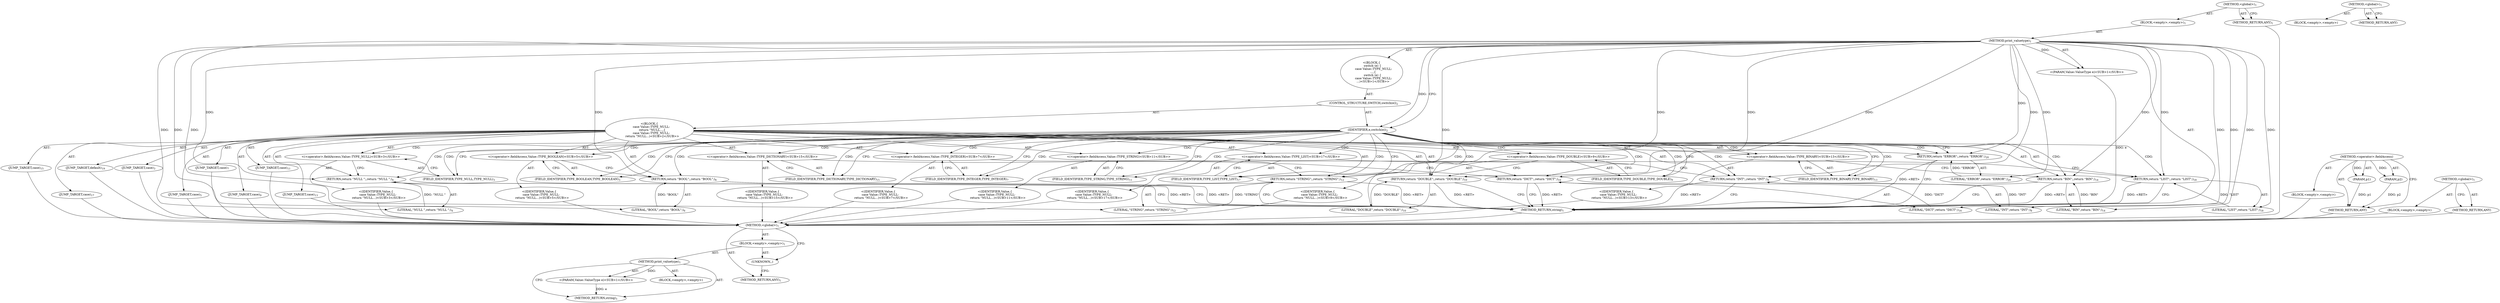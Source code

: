 digraph "&lt;global&gt;" {
vulnerable_6 [label=<(METHOD,&lt;global&gt;)<SUB>1</SUB>>];
vulnerable_7 [label=<(BLOCK,&lt;empty&gt;,&lt;empty&gt;)<SUB>1</SUB>>];
vulnerable_8 [label=<(METHOD,print_valuetype)<SUB>1</SUB>>];
vulnerable_9 [label="<(PARAM,Value::ValueType e)<SUB>1</SUB>>"];
vulnerable_10 [label="<(BLOCK,{
  switch (e) {
    case Value::TYPE_NULL:
   ...,{
  switch (e) {
    case Value::TYPE_NULL:
   ...)<SUB>1</SUB>>"];
vulnerable_11 [label=<(CONTROL_STRUCTURE,SWITCH,switch(e))<SUB>2</SUB>>];
vulnerable_12 [label=<(IDENTIFIER,e,switch(e))<SUB>2</SUB>>];
vulnerable_13 [label="<(BLOCK,{
    case Value::TYPE_NULL:
      return &quot;NULL...,{
    case Value::TYPE_NULL:
      return &quot;NULL...)<SUB>2</SUB>>"];
vulnerable_14 [label=<(JUMP_TARGET,case)<SUB>3</SUB>>];
vulnerable_15 [label="<(&lt;operator&gt;.fieldAccess,Value::TYPE_NULL)<SUB>3</SUB>>"];
vulnerable_16 [label="<(IDENTIFIER,Value,{
    case Value::TYPE_NULL:
      return &quot;NULL...)<SUB>3</SUB>>"];
vulnerable_17 [label=<(FIELD_IDENTIFIER,TYPE_NULL,TYPE_NULL)<SUB>3</SUB>>];
vulnerable_18 [label=<(RETURN,return &quot;NULL &quot;;,return &quot;NULL &quot;;)<SUB>4</SUB>>];
vulnerable_19 [label=<(LITERAL,&quot;NULL &quot;,return &quot;NULL &quot;;)<SUB>4</SUB>>];
vulnerable_20 [label=<(JUMP_TARGET,case)<SUB>5</SUB>>];
vulnerable_21 [label="<(&lt;operator&gt;.fieldAccess,Value::TYPE_BOOLEAN)<SUB>5</SUB>>"];
vulnerable_22 [label="<(IDENTIFIER,Value,{
    case Value::TYPE_NULL:
      return &quot;NULL...)<SUB>5</SUB>>"];
vulnerable_23 [label=<(FIELD_IDENTIFIER,TYPE_BOOLEAN,TYPE_BOOLEAN)<SUB>5</SUB>>];
vulnerable_24 [label=<(RETURN,return &quot;BOOL&quot;;,return &quot;BOOL&quot;;)<SUB>6</SUB>>];
vulnerable_25 [label=<(LITERAL,&quot;BOOL&quot;,return &quot;BOOL&quot;;)<SUB>6</SUB>>];
vulnerable_26 [label=<(JUMP_TARGET,case)<SUB>7</SUB>>];
vulnerable_27 [label="<(&lt;operator&gt;.fieldAccess,Value::TYPE_INTEGER)<SUB>7</SUB>>"];
vulnerable_28 [label="<(IDENTIFIER,Value,{
    case Value::TYPE_NULL:
      return &quot;NULL...)<SUB>7</SUB>>"];
vulnerable_29 [label=<(FIELD_IDENTIFIER,TYPE_INTEGER,TYPE_INTEGER)<SUB>7</SUB>>];
vulnerable_30 [label=<(RETURN,return &quot;INT&quot;;,return &quot;INT&quot;;)<SUB>8</SUB>>];
vulnerable_31 [label=<(LITERAL,&quot;INT&quot;,return &quot;INT&quot;;)<SUB>8</SUB>>];
vulnerable_32 [label=<(JUMP_TARGET,case)<SUB>9</SUB>>];
vulnerable_33 [label="<(&lt;operator&gt;.fieldAccess,Value::TYPE_DOUBLE)<SUB>9</SUB>>"];
vulnerable_34 [label="<(IDENTIFIER,Value,{
    case Value::TYPE_NULL:
      return &quot;NULL...)<SUB>9</SUB>>"];
vulnerable_35 [label=<(FIELD_IDENTIFIER,TYPE_DOUBLE,TYPE_DOUBLE)<SUB>9</SUB>>];
vulnerable_36 [label=<(RETURN,return &quot;DOUBLE&quot;;,return &quot;DOUBLE&quot;;)<SUB>10</SUB>>];
vulnerable_37 [label=<(LITERAL,&quot;DOUBLE&quot;,return &quot;DOUBLE&quot;;)<SUB>10</SUB>>];
vulnerable_38 [label=<(JUMP_TARGET,case)<SUB>11</SUB>>];
vulnerable_39 [label="<(&lt;operator&gt;.fieldAccess,Value::TYPE_STRING)<SUB>11</SUB>>"];
vulnerable_40 [label="<(IDENTIFIER,Value,{
    case Value::TYPE_NULL:
      return &quot;NULL...)<SUB>11</SUB>>"];
vulnerable_41 [label=<(FIELD_IDENTIFIER,TYPE_STRING,TYPE_STRING)<SUB>11</SUB>>];
vulnerable_42 [label=<(RETURN,return &quot;STRING&quot;;,return &quot;STRING&quot;;)<SUB>12</SUB>>];
vulnerable_43 [label=<(LITERAL,&quot;STRING&quot;,return &quot;STRING&quot;;)<SUB>12</SUB>>];
vulnerable_44 [label=<(JUMP_TARGET,case)<SUB>13</SUB>>];
vulnerable_45 [label="<(&lt;operator&gt;.fieldAccess,Value::TYPE_BINARY)<SUB>13</SUB>>"];
vulnerable_46 [label="<(IDENTIFIER,Value,{
    case Value::TYPE_NULL:
      return &quot;NULL...)<SUB>13</SUB>>"];
vulnerable_47 [label=<(FIELD_IDENTIFIER,TYPE_BINARY,TYPE_BINARY)<SUB>13</SUB>>];
vulnerable_48 [label=<(RETURN,return &quot;BIN&quot;;,return &quot;BIN&quot;;)<SUB>14</SUB>>];
vulnerable_49 [label=<(LITERAL,&quot;BIN&quot;,return &quot;BIN&quot;;)<SUB>14</SUB>>];
vulnerable_50 [label=<(JUMP_TARGET,case)<SUB>15</SUB>>];
vulnerable_51 [label="<(&lt;operator&gt;.fieldAccess,Value::TYPE_DICTIONARY)<SUB>15</SUB>>"];
vulnerable_52 [label="<(IDENTIFIER,Value,{
    case Value::TYPE_NULL:
      return &quot;NULL...)<SUB>15</SUB>>"];
vulnerable_53 [label=<(FIELD_IDENTIFIER,TYPE_DICTIONARY,TYPE_DICTIONARY)<SUB>15</SUB>>];
vulnerable_54 [label=<(RETURN,return &quot;DICT&quot;;,return &quot;DICT&quot;;)<SUB>16</SUB>>];
vulnerable_55 [label=<(LITERAL,&quot;DICT&quot;,return &quot;DICT&quot;;)<SUB>16</SUB>>];
vulnerable_56 [label=<(JUMP_TARGET,case)<SUB>17</SUB>>];
vulnerable_57 [label="<(&lt;operator&gt;.fieldAccess,Value::TYPE_LIST)<SUB>17</SUB>>"];
vulnerable_58 [label="<(IDENTIFIER,Value,{
    case Value::TYPE_NULL:
      return &quot;NULL...)<SUB>17</SUB>>"];
vulnerable_59 [label=<(FIELD_IDENTIFIER,TYPE_LIST,TYPE_LIST)<SUB>17</SUB>>];
vulnerable_60 [label=<(RETURN,return &quot;LIST&quot;;,return &quot;LIST&quot;;)<SUB>18</SUB>>];
vulnerable_61 [label=<(LITERAL,&quot;LIST&quot;,return &quot;LIST&quot;;)<SUB>18</SUB>>];
vulnerable_62 [label=<(JUMP_TARGET,default)<SUB>19</SUB>>];
vulnerable_63 [label=<(RETURN,return &quot;ERROR&quot;;,return &quot;ERROR&quot;;)<SUB>20</SUB>>];
vulnerable_64 [label=<(LITERAL,&quot;ERROR&quot;,return &quot;ERROR&quot;;)<SUB>20</SUB>>];
vulnerable_65 [label=<(METHOD_RETURN,string)<SUB>1</SUB>>];
vulnerable_67 [label=<(METHOD_RETURN,ANY)<SUB>1</SUB>>];
vulnerable_92 [label=<(METHOD,&lt;operator&gt;.fieldAccess)>];
vulnerable_93 [label=<(PARAM,p1)>];
vulnerable_94 [label=<(PARAM,p2)>];
vulnerable_95 [label=<(BLOCK,&lt;empty&gt;,&lt;empty&gt;)>];
vulnerable_96 [label=<(METHOD_RETURN,ANY)>];
vulnerable_86 [label=<(METHOD,&lt;global&gt;)<SUB>1</SUB>>];
vulnerable_87 [label=<(BLOCK,&lt;empty&gt;,&lt;empty&gt;)>];
vulnerable_88 [label=<(METHOD_RETURN,ANY)>];
fixed_6 [label=<(METHOD,&lt;global&gt;)<SUB>1</SUB>>];
fixed_7 [label=<(BLOCK,&lt;empty&gt;,&lt;empty&gt;)<SUB>1</SUB>>];
fixed_8 [label=<(METHOD,print_valuetype)<SUB>1</SUB>>];
fixed_9 [label="<(PARAM,Value::ValueType e)<SUB>1</SUB>>"];
fixed_10 [label=<(BLOCK,&lt;empty&gt;,&lt;empty&gt;)>];
fixed_11 [label=<(METHOD_RETURN,string)<SUB>1</SUB>>];
fixed_13 [label=<(UNKNOWN,,)>];
fixed_14 [label=<(METHOD_RETURN,ANY)<SUB>1</SUB>>];
fixed_25 [label=<(METHOD,&lt;global&gt;)<SUB>1</SUB>>];
fixed_26 [label=<(BLOCK,&lt;empty&gt;,&lt;empty&gt;)>];
fixed_27 [label=<(METHOD_RETURN,ANY)>];
vulnerable_6 -> vulnerable_7  [key=0, label="AST: "];
vulnerable_6 -> vulnerable_67  [key=0, label="AST: "];
vulnerable_6 -> vulnerable_67  [key=1, label="CFG: "];
vulnerable_7 -> vulnerable_8  [key=0, label="AST: "];
vulnerable_8 -> vulnerable_9  [key=0, label="AST: "];
vulnerable_8 -> vulnerable_9  [key=1, label="DDG: "];
vulnerable_8 -> vulnerable_10  [key=0, label="AST: "];
vulnerable_8 -> vulnerable_65  [key=0, label="AST: "];
vulnerable_8 -> vulnerable_12  [key=0, label="CFG: "];
vulnerable_8 -> vulnerable_12  [key=1, label="DDG: "];
vulnerable_8 -> vulnerable_18  [key=0, label="DDG: "];
vulnerable_8 -> vulnerable_24  [key=0, label="DDG: "];
vulnerable_8 -> vulnerable_30  [key=0, label="DDG: "];
vulnerable_8 -> vulnerable_36  [key=0, label="DDG: "];
vulnerable_8 -> vulnerable_42  [key=0, label="DDG: "];
vulnerable_8 -> vulnerable_48  [key=0, label="DDG: "];
vulnerable_8 -> vulnerable_54  [key=0, label="DDG: "];
vulnerable_8 -> vulnerable_60  [key=0, label="DDG: "];
vulnerable_8 -> vulnerable_63  [key=0, label="DDG: "];
vulnerable_8 -> vulnerable_19  [key=0, label="DDG: "];
vulnerable_8 -> vulnerable_25  [key=0, label="DDG: "];
vulnerable_8 -> vulnerable_31  [key=0, label="DDG: "];
vulnerable_8 -> vulnerable_37  [key=0, label="DDG: "];
vulnerable_8 -> vulnerable_43  [key=0, label="DDG: "];
vulnerable_8 -> vulnerable_49  [key=0, label="DDG: "];
vulnerable_8 -> vulnerable_55  [key=0, label="DDG: "];
vulnerable_8 -> vulnerable_61  [key=0, label="DDG: "];
vulnerable_8 -> vulnerable_64  [key=0, label="DDG: "];
vulnerable_9 -> vulnerable_65  [key=0, label="DDG: e"];
vulnerable_10 -> vulnerable_11  [key=0, label="AST: "];
vulnerable_11 -> vulnerable_12  [key=0, label="AST: "];
vulnerable_11 -> vulnerable_13  [key=0, label="AST: "];
vulnerable_12 -> vulnerable_17  [key=0, label="CFG: "];
vulnerable_12 -> vulnerable_17  [key=1, label="CDG: "];
vulnerable_12 -> vulnerable_23  [key=0, label="CFG: "];
vulnerable_12 -> vulnerable_23  [key=1, label="CDG: "];
vulnerable_12 -> vulnerable_29  [key=0, label="CFG: "];
vulnerable_12 -> vulnerable_29  [key=1, label="CDG: "];
vulnerable_12 -> vulnerable_35  [key=0, label="CFG: "];
vulnerable_12 -> vulnerable_35  [key=1, label="CDG: "];
vulnerable_12 -> vulnerable_41  [key=0, label="CFG: "];
vulnerable_12 -> vulnerable_41  [key=1, label="CDG: "];
vulnerable_12 -> vulnerable_47  [key=0, label="CFG: "];
vulnerable_12 -> vulnerable_47  [key=1, label="CDG: "];
vulnerable_12 -> vulnerable_53  [key=0, label="CFG: "];
vulnerable_12 -> vulnerable_53  [key=1, label="CDG: "];
vulnerable_12 -> vulnerable_59  [key=0, label="CFG: "];
vulnerable_12 -> vulnerable_59  [key=1, label="CDG: "];
vulnerable_12 -> vulnerable_63  [key=0, label="CFG: "];
vulnerable_12 -> vulnerable_63  [key=1, label="CDG: "];
vulnerable_12 -> vulnerable_15  [key=0, label="CDG: "];
vulnerable_12 -> vulnerable_30  [key=0, label="CDG: "];
vulnerable_12 -> vulnerable_21  [key=0, label="CDG: "];
vulnerable_12 -> vulnerable_48  [key=0, label="CDG: "];
vulnerable_12 -> vulnerable_60  [key=0, label="CDG: "];
vulnerable_12 -> vulnerable_42  [key=0, label="CDG: "];
vulnerable_12 -> vulnerable_51  [key=0, label="CDG: "];
vulnerable_12 -> vulnerable_57  [key=0, label="CDG: "];
vulnerable_12 -> vulnerable_45  [key=0, label="CDG: "];
vulnerable_12 -> vulnerable_27  [key=0, label="CDG: "];
vulnerable_12 -> vulnerable_18  [key=0, label="CDG: "];
vulnerable_12 -> vulnerable_54  [key=0, label="CDG: "];
vulnerable_12 -> vulnerable_24  [key=0, label="CDG: "];
vulnerable_12 -> vulnerable_33  [key=0, label="CDG: "];
vulnerable_12 -> vulnerable_36  [key=0, label="CDG: "];
vulnerable_12 -> vulnerable_39  [key=0, label="CDG: "];
vulnerable_13 -> vulnerable_14  [key=0, label="AST: "];
vulnerable_13 -> vulnerable_15  [key=0, label="AST: "];
vulnerable_13 -> vulnerable_18  [key=0, label="AST: "];
vulnerable_13 -> vulnerable_20  [key=0, label="AST: "];
vulnerable_13 -> vulnerable_21  [key=0, label="AST: "];
vulnerable_13 -> vulnerable_24  [key=0, label="AST: "];
vulnerable_13 -> vulnerable_26  [key=0, label="AST: "];
vulnerable_13 -> vulnerable_27  [key=0, label="AST: "];
vulnerable_13 -> vulnerable_30  [key=0, label="AST: "];
vulnerable_13 -> vulnerable_32  [key=0, label="AST: "];
vulnerable_13 -> vulnerable_33  [key=0, label="AST: "];
vulnerable_13 -> vulnerable_36  [key=0, label="AST: "];
vulnerable_13 -> vulnerable_38  [key=0, label="AST: "];
vulnerable_13 -> vulnerable_39  [key=0, label="AST: "];
vulnerable_13 -> vulnerable_42  [key=0, label="AST: "];
vulnerable_13 -> vulnerable_44  [key=0, label="AST: "];
vulnerable_13 -> vulnerable_45  [key=0, label="AST: "];
vulnerable_13 -> vulnerable_48  [key=0, label="AST: "];
vulnerable_13 -> vulnerable_50  [key=0, label="AST: "];
vulnerable_13 -> vulnerable_51  [key=0, label="AST: "];
vulnerable_13 -> vulnerable_54  [key=0, label="AST: "];
vulnerable_13 -> vulnerable_56  [key=0, label="AST: "];
vulnerable_13 -> vulnerable_57  [key=0, label="AST: "];
vulnerable_13 -> vulnerable_60  [key=0, label="AST: "];
vulnerable_13 -> vulnerable_62  [key=0, label="AST: "];
vulnerable_13 -> vulnerable_63  [key=0, label="AST: "];
vulnerable_14 -> fixed_6  [key=0];
vulnerable_15 -> vulnerable_16  [key=0, label="AST: "];
vulnerable_15 -> vulnerable_17  [key=0, label="AST: "];
vulnerable_15 -> vulnerable_18  [key=0, label="CFG: "];
vulnerable_16 -> fixed_6  [key=0];
vulnerable_17 -> vulnerable_15  [key=0, label="CFG: "];
vulnerable_18 -> vulnerable_19  [key=0, label="AST: "];
vulnerable_18 -> vulnerable_65  [key=0, label="CFG: "];
vulnerable_18 -> vulnerable_65  [key=1, label="DDG: &lt;RET&gt;"];
vulnerable_19 -> vulnerable_18  [key=0, label="DDG: &quot;NULL &quot;"];
vulnerable_20 -> fixed_6  [key=0];
vulnerable_21 -> vulnerable_22  [key=0, label="AST: "];
vulnerable_21 -> vulnerable_23  [key=0, label="AST: "];
vulnerable_21 -> vulnerable_24  [key=0, label="CFG: "];
vulnerable_22 -> fixed_6  [key=0];
vulnerable_23 -> vulnerable_21  [key=0, label="CFG: "];
vulnerable_24 -> vulnerable_25  [key=0, label="AST: "];
vulnerable_24 -> vulnerable_65  [key=0, label="CFG: "];
vulnerable_24 -> vulnerable_65  [key=1, label="DDG: &lt;RET&gt;"];
vulnerable_25 -> vulnerable_24  [key=0, label="DDG: &quot;BOOL&quot;"];
vulnerable_26 -> fixed_6  [key=0];
vulnerable_27 -> vulnerable_28  [key=0, label="AST: "];
vulnerable_27 -> vulnerable_29  [key=0, label="AST: "];
vulnerable_27 -> vulnerable_30  [key=0, label="CFG: "];
vulnerable_28 -> fixed_6  [key=0];
vulnerable_29 -> vulnerable_27  [key=0, label="CFG: "];
vulnerable_30 -> vulnerable_31  [key=0, label="AST: "];
vulnerable_30 -> vulnerable_65  [key=0, label="CFG: "];
vulnerable_30 -> vulnerable_65  [key=1, label="DDG: &lt;RET&gt;"];
vulnerable_31 -> vulnerable_30  [key=0, label="DDG: &quot;INT&quot;"];
vulnerable_32 -> fixed_6  [key=0];
vulnerable_33 -> vulnerable_34  [key=0, label="AST: "];
vulnerable_33 -> vulnerable_35  [key=0, label="AST: "];
vulnerable_33 -> vulnerable_36  [key=0, label="CFG: "];
vulnerable_34 -> fixed_6  [key=0];
vulnerable_35 -> vulnerable_33  [key=0, label="CFG: "];
vulnerable_36 -> vulnerable_37  [key=0, label="AST: "];
vulnerable_36 -> vulnerable_65  [key=0, label="CFG: "];
vulnerable_36 -> vulnerable_65  [key=1, label="DDG: &lt;RET&gt;"];
vulnerable_37 -> vulnerable_36  [key=0, label="DDG: &quot;DOUBLE&quot;"];
vulnerable_38 -> fixed_6  [key=0];
vulnerable_39 -> vulnerable_40  [key=0, label="AST: "];
vulnerable_39 -> vulnerable_41  [key=0, label="AST: "];
vulnerable_39 -> vulnerable_42  [key=0, label="CFG: "];
vulnerable_40 -> fixed_6  [key=0];
vulnerable_41 -> vulnerable_39  [key=0, label="CFG: "];
vulnerable_42 -> vulnerable_43  [key=0, label="AST: "];
vulnerable_42 -> vulnerable_65  [key=0, label="CFG: "];
vulnerable_42 -> vulnerable_65  [key=1, label="DDG: &lt;RET&gt;"];
vulnerable_43 -> vulnerable_42  [key=0, label="DDG: &quot;STRING&quot;"];
vulnerable_44 -> fixed_6  [key=0];
vulnerable_45 -> vulnerable_46  [key=0, label="AST: "];
vulnerable_45 -> vulnerable_47  [key=0, label="AST: "];
vulnerable_45 -> vulnerable_48  [key=0, label="CFG: "];
vulnerable_46 -> fixed_6  [key=0];
vulnerable_47 -> vulnerable_45  [key=0, label="CFG: "];
vulnerable_48 -> vulnerable_49  [key=0, label="AST: "];
vulnerable_48 -> vulnerable_65  [key=0, label="CFG: "];
vulnerable_48 -> vulnerable_65  [key=1, label="DDG: &lt;RET&gt;"];
vulnerable_49 -> vulnerable_48  [key=0, label="DDG: &quot;BIN&quot;"];
vulnerable_50 -> fixed_6  [key=0];
vulnerable_51 -> vulnerable_52  [key=0, label="AST: "];
vulnerable_51 -> vulnerable_53  [key=0, label="AST: "];
vulnerable_51 -> vulnerable_54  [key=0, label="CFG: "];
vulnerable_52 -> fixed_6  [key=0];
vulnerable_53 -> vulnerable_51  [key=0, label="CFG: "];
vulnerable_54 -> vulnerable_55  [key=0, label="AST: "];
vulnerable_54 -> vulnerable_65  [key=0, label="CFG: "];
vulnerable_54 -> vulnerable_65  [key=1, label="DDG: &lt;RET&gt;"];
vulnerable_55 -> vulnerable_54  [key=0, label="DDG: &quot;DICT&quot;"];
vulnerable_56 -> fixed_6  [key=0];
vulnerable_57 -> vulnerable_58  [key=0, label="AST: "];
vulnerable_57 -> vulnerable_59  [key=0, label="AST: "];
vulnerable_57 -> vulnerable_60  [key=0, label="CFG: "];
vulnerable_58 -> fixed_6  [key=0];
vulnerable_59 -> vulnerable_57  [key=0, label="CFG: "];
vulnerable_60 -> vulnerable_61  [key=0, label="AST: "];
vulnerable_60 -> vulnerable_65  [key=0, label="CFG: "];
vulnerable_60 -> vulnerable_65  [key=1, label="DDG: &lt;RET&gt;"];
vulnerable_61 -> vulnerable_60  [key=0, label="DDG: &quot;LIST&quot;"];
vulnerable_62 -> fixed_6  [key=0];
vulnerable_63 -> vulnerable_64  [key=0, label="AST: "];
vulnerable_63 -> vulnerable_65  [key=0, label="CFG: "];
vulnerable_63 -> vulnerable_65  [key=1, label="DDG: &lt;RET&gt;"];
vulnerable_64 -> vulnerable_63  [key=0, label="DDG: &quot;ERROR&quot;"];
vulnerable_65 -> fixed_6  [key=0];
vulnerable_67 -> fixed_6  [key=0];
vulnerable_92 -> vulnerable_93  [key=0, label="AST: "];
vulnerable_92 -> vulnerable_93  [key=1, label="DDG: "];
vulnerable_92 -> vulnerable_95  [key=0, label="AST: "];
vulnerable_92 -> vulnerable_94  [key=0, label="AST: "];
vulnerable_92 -> vulnerable_94  [key=1, label="DDG: "];
vulnerable_92 -> vulnerable_96  [key=0, label="AST: "];
vulnerable_92 -> vulnerable_96  [key=1, label="CFG: "];
vulnerable_93 -> vulnerable_96  [key=0, label="DDG: p1"];
vulnerable_94 -> vulnerable_96  [key=0, label="DDG: p2"];
vulnerable_95 -> fixed_6  [key=0];
vulnerable_96 -> fixed_6  [key=0];
vulnerable_86 -> vulnerable_87  [key=0, label="AST: "];
vulnerable_86 -> vulnerable_88  [key=0, label="AST: "];
vulnerable_86 -> vulnerable_88  [key=1, label="CFG: "];
vulnerable_87 -> fixed_6  [key=0];
vulnerable_88 -> fixed_6  [key=0];
fixed_6 -> fixed_7  [key=0, label="AST: "];
fixed_6 -> fixed_14  [key=0, label="AST: "];
fixed_6 -> fixed_13  [key=0, label="CFG: "];
fixed_7 -> fixed_8  [key=0, label="AST: "];
fixed_7 -> fixed_13  [key=0, label="AST: "];
fixed_8 -> fixed_9  [key=0, label="AST: "];
fixed_8 -> fixed_9  [key=1, label="DDG: "];
fixed_8 -> fixed_10  [key=0, label="AST: "];
fixed_8 -> fixed_11  [key=0, label="AST: "];
fixed_8 -> fixed_11  [key=1, label="CFG: "];
fixed_9 -> fixed_11  [key=0, label="DDG: e"];
fixed_13 -> fixed_14  [key=0, label="CFG: "];
fixed_25 -> fixed_26  [key=0, label="AST: "];
fixed_25 -> fixed_27  [key=0, label="AST: "];
fixed_25 -> fixed_27  [key=1, label="CFG: "];
}
